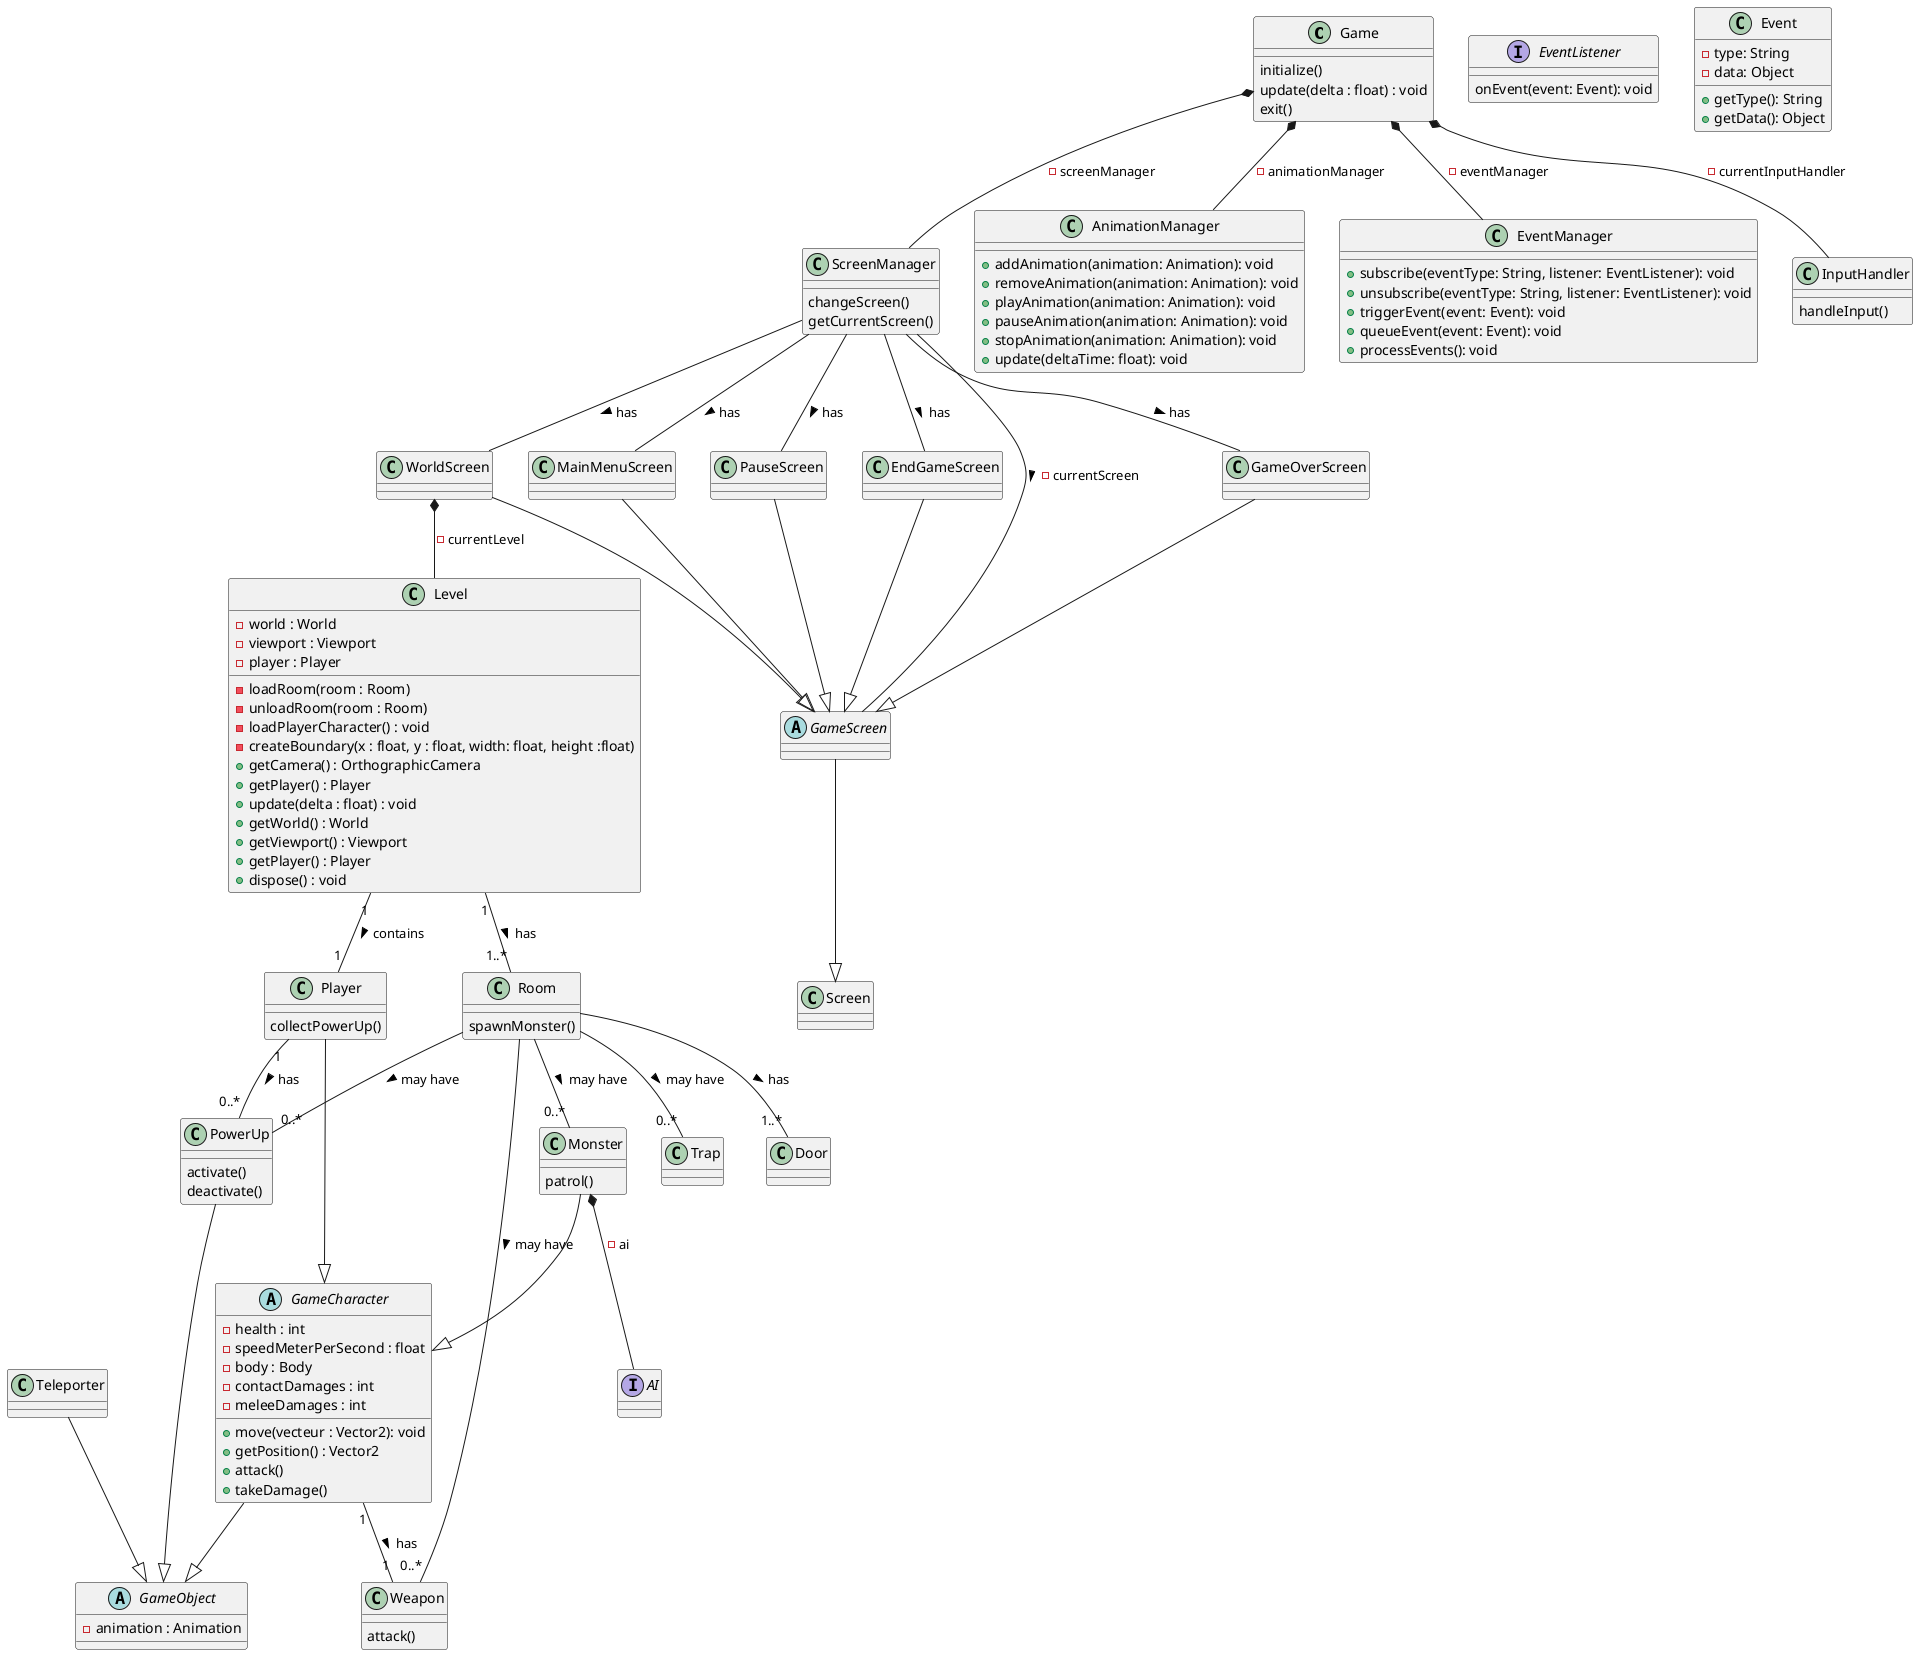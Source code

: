 @startuml

class Game {
    initialize()
    update(delta : float) : void
    exit()
}

Game *-- ScreenManager : -screenManager
Game *-- AnimationManager : -animationManager
Game *-- EventManager : -eventManager
Game *-- InputHandler : -currentInputHandler

abstract class GameObject {
    - animation : Animation
}

abstract class GameCharacter {
    - health : int
    - speedMeterPerSecond : float
    - body : Body
    - contactDamages : int
    - meleeDamages : int
    + move(vecteur : Vector2): void
    + getPosition() : Vector2
    + attack()
    + takeDamage()
}
GameCharacter --|> GameObject

GameCharacter "1" -- "1" Weapon : has >

class Player {
    collectPowerUp()
}
Player --|> GameCharacter
Player "1" -- "0..*" PowerUp : has >


class Monster {
    patrol()
}
Monster --|> GameCharacter
Monster *-- AI : -ai

class Weapon {
    attack()
}

class PowerUp {
    activate()
    deactivate()
}
PowerUp --|> GameObject

class Trap {

}

class Teleporter {

}
Teleporter --|> GameObject

class Level {
    - world : World
    - viewport : Viewport
    - player : Player
    - loadRoom(room : Room)
    - unloadRoom(room : Room)
    - loadPlayerCharacter() : void
    - createBoundary(x : float, y : float, width: float, height :float)
    + getCamera() : OrthographicCamera
    + getPlayer() : Player
    + update(delta : float) : void
    + getWorld() : World
    + getViewport() : Viewport
    + getPlayer() : Player
    + dispose() : void
}

Level "1"--"1..*" Room : has >
Level "1"--"1" Player : contains >

class Room {
    spawnMonster()
}

Room -- "0..*" PowerUp : may have >
Room -- "0..*" Weapon : may have >
Room -- "1..*" Door : has >
Room -- "0..*" Trap : may have >
Room -- "0..*" Monster : may have >

class Door {

}

class ScreenManager {
    changeScreen()
    getCurrentScreen()
}

ScreenManager -- GameScreen : -currentScreen >
ScreenManager -- GameOverScreen : has >
ScreenManager -- WorldScreen : has >
ScreenManager -- MainMenuScreen : has >
ScreenManager -- PauseScreen : has >
ScreenManager -- EndGameScreen : has >

abstract GameScreen {}
GameScreen --|> Screen

class MainMenuScreen {

}

class WorldScreen {

}
WorldScreen *-- Level : -currentLevel

class PauseScreen {

}

class GameOverScreen {

}

class EndGameScreen {

}

MainMenuScreen --|> GameScreen
WorldScreen --|> GameScreen
PauseScreen --|> GameScreen
GameOverScreen --|> GameScreen
EndGameScreen --|> GameScreen

class AnimationManager {
    + addAnimation(animation: Animation): void
    + removeAnimation(animation: Animation): void
    + playAnimation(animation: Animation): void
    + pauseAnimation(animation: Animation): void
    + stopAnimation(animation: Animation): void
    + update(deltaTime: float): void
}

class EventManager {
    + subscribe(eventType: String, listener: EventListener): void
    + unsubscribe(eventType: String, listener: EventListener): void
    + triggerEvent(event: Event): void
    + queueEvent(event: Event): void
    + processEvents(): void
}

interface EventListener {
    onEvent(event: Event): void
}

class Event {
    - type: String
    - data: Object
    + getType(): String
    + getData(): Object
}

class InputHandler {
    handleInput()
}

interface AI {
}

@enduml